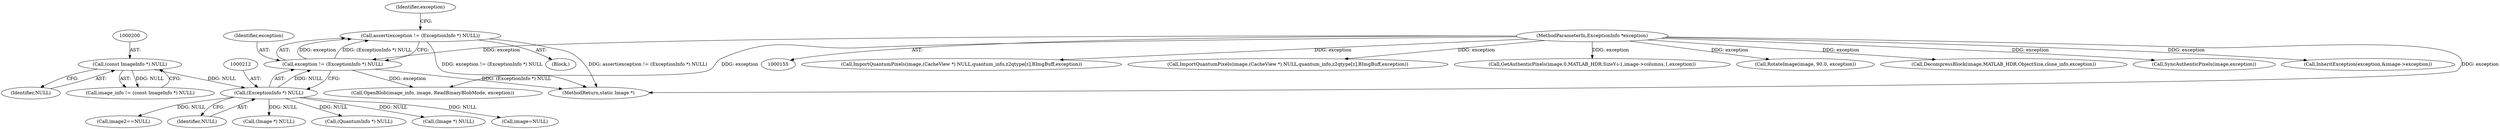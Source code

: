 digraph "0_ImageMagick_f6e9d0d9955e85bdd7540b251cd50d598dacc5e6_33@API" {
"1000208" [label="(Call,assert(exception != (ExceptionInfo *) NULL))"];
"1000209" [label="(Call,exception != (ExceptionInfo *) NULL)"];
"1000157" [label="(MethodParameterIn,ExceptionInfo *exception)"];
"1000211" [label="(Call,(ExceptionInfo *) NULL)"];
"1000199" [label="(Call,(const ImageInfo *) NULL)"];
"1000441" [label="(Call,image2==NULL)"];
"1000199" [label="(Call,(const ImageInfo *) NULL)"];
"1001261" [label="(Call,ImportQuantumPixels(image,(CacheView *) NULL,quantum_info,z2qtype[z],BImgBuff,exception))"];
"1000217" [label="(Identifier,exception)"];
"1000213" [label="(Identifier,NULL)"];
"1000232" [label="(Call,OpenBlob(image_info, image, ReadBinaryBlobMode, exception))"];
"1000211" [label="(Call,(ExceptionInfo *) NULL)"];
"1000158" [label="(Block,)"];
"1001675" [label="(Call,(Image *) NULL)"];
"1000208" [label="(Call,assert(exception != (ExceptionInfo *) NULL))"];
"1001225" [label="(Call,ImportQuantumPixels(image,(CacheView *) NULL,quantum_info,z2qtype[z],BImgBuff,exception))"];
"1001133" [label="(Call,GetAuthenticPixels(image,0,MATLAB_HDR.SizeY-i-1,image->columns,1,exception))"];
"1000952" [label="(Call,(QuantumInfo *) NULL)"];
"1000201" [label="(Identifier,NULL)"];
"1000157" [label="(MethodParameterIn,ExceptionInfo *exception)"];
"1000210" [label="(Identifier,exception)"];
"1001473" [label="(Call,RotateImage(image, 90.0, exception))"];
"1000247" [label="(Call,(Image *) NULL)"];
"1001669" [label="(Call,image=NULL)"];
"1000433" [label="(Call,DecompressBlock(image,MATLAB_HDR.ObjectSize,clone_info,exception))"];
"1000209" [label="(Call,exception != (ExceptionInfo *) NULL)"];
"1001301" [label="(Call,SyncAuthenticPixels(image,exception))"];
"1001045" [label="(Call,InheritException(exception,&image->exception))"];
"1000197" [label="(Call,image_info != (const ImageInfo *) NULL)"];
"1001781" [label="(MethodReturn,static Image *)"];
"1000208" -> "1000158"  [label="AST: "];
"1000208" -> "1000209"  [label="CFG: "];
"1000209" -> "1000208"  [label="AST: "];
"1000217" -> "1000208"  [label="CFG: "];
"1000208" -> "1001781"  [label="DDG: exception != (ExceptionInfo *) NULL"];
"1000208" -> "1001781"  [label="DDG: assert(exception != (ExceptionInfo *) NULL)"];
"1000209" -> "1000208"  [label="DDG: exception"];
"1000209" -> "1000208"  [label="DDG: (ExceptionInfo *) NULL"];
"1000209" -> "1000211"  [label="CFG: "];
"1000210" -> "1000209"  [label="AST: "];
"1000211" -> "1000209"  [label="AST: "];
"1000209" -> "1001781"  [label="DDG: (ExceptionInfo *) NULL"];
"1000157" -> "1000209"  [label="DDG: exception"];
"1000211" -> "1000209"  [label="DDG: NULL"];
"1000209" -> "1000232"  [label="DDG: exception"];
"1000157" -> "1000155"  [label="AST: "];
"1000157" -> "1001781"  [label="DDG: exception"];
"1000157" -> "1000232"  [label="DDG: exception"];
"1000157" -> "1000433"  [label="DDG: exception"];
"1000157" -> "1001045"  [label="DDG: exception"];
"1000157" -> "1001133"  [label="DDG: exception"];
"1000157" -> "1001225"  [label="DDG: exception"];
"1000157" -> "1001261"  [label="DDG: exception"];
"1000157" -> "1001301"  [label="DDG: exception"];
"1000157" -> "1001473"  [label="DDG: exception"];
"1000211" -> "1000213"  [label="CFG: "];
"1000212" -> "1000211"  [label="AST: "];
"1000213" -> "1000211"  [label="AST: "];
"1000199" -> "1000211"  [label="DDG: NULL"];
"1000211" -> "1000247"  [label="DDG: NULL"];
"1000211" -> "1000441"  [label="DDG: NULL"];
"1000211" -> "1000952"  [label="DDG: NULL"];
"1000211" -> "1001669"  [label="DDG: NULL"];
"1000211" -> "1001675"  [label="DDG: NULL"];
"1000199" -> "1000197"  [label="AST: "];
"1000199" -> "1000201"  [label="CFG: "];
"1000200" -> "1000199"  [label="AST: "];
"1000201" -> "1000199"  [label="AST: "];
"1000197" -> "1000199"  [label="CFG: "];
"1000199" -> "1000197"  [label="DDG: NULL"];
}
